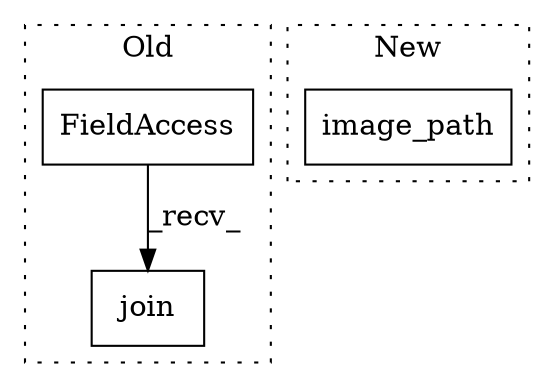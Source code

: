 digraph G {
subgraph cluster0 {
1 [label="join" a="32" s="4479,4522" l="5,1" shape="box"];
3 [label="FieldAccess" a="22" s="4471" l="7" shape="box"];
label = "Old";
style="dotted";
}
subgraph cluster1 {
2 [label="image_path" a="32" s="4456,4479" l="11,1" shape="box"];
label = "New";
style="dotted";
}
3 -> 1 [label="_recv_"];
}